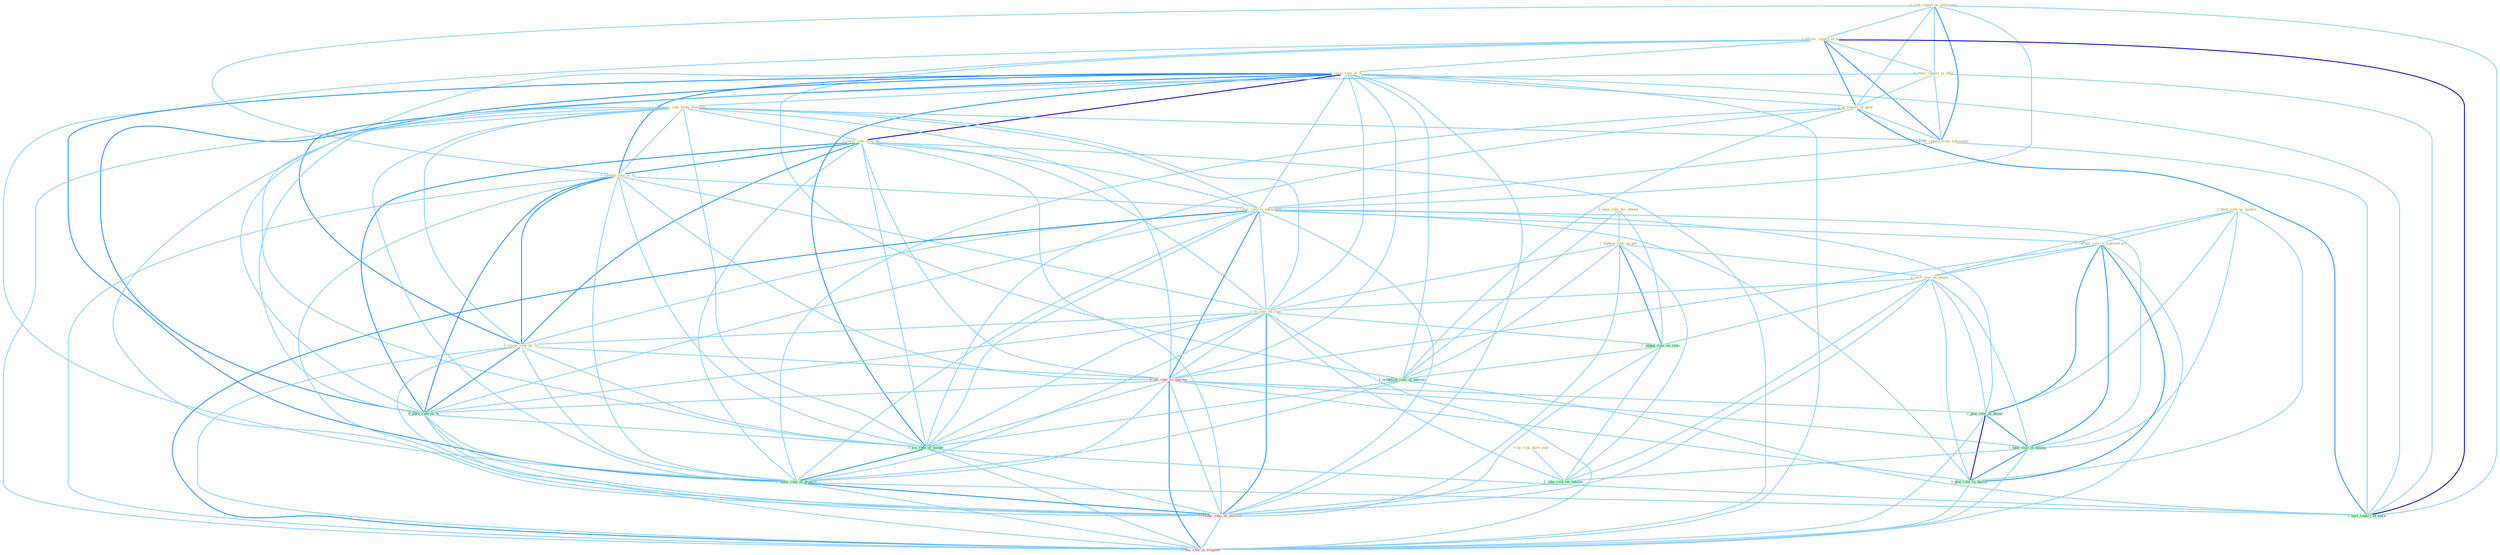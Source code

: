 Graph G{ 
    node
    [shape=polygon,style=filled,width=.5,height=.06,color="#BDFCC9",fixedsize=true,fontsize=4,
    fontcolor="#2f4f4f"];
    {node
    [color="#ffffe0", fontcolor="#8b7d6b"] "1_told_report_at_entitynam " "1_follow_report_of_earn " "0_be_risk_dure_year " "1_carri_rate_of_% " "0_rais_rate_from_yearnum " "0_carri_rate_with_% " "0_steer_report_to_offic " "0_reckon_rate_at_% " "1_ar_report_of_gene " "0_have_rule_for_attend " "1_follow_report_from_entitynam " "1_tighten_rule_on_gift " "1_back_role_as_mediat " "1_relax_rate_in_entitynam " "1_curtail_role_in_subcontract " "0_serv_role_on_bench " "1_is_rate_on_loan " "0_lower_rate_by_% "}
{node [color="#fff0f5", fontcolor="#b22222"] "0_pai_rate_in_quarter " "1_reduc_rate_on_million " "0_eas_rate_in_respons "}
edge [color="#B0E2FF"];

	"1_told_report_at_entitynam " -- "1_follow_report_of_earn " [w="1", color="#87cefa" ];
	"1_told_report_at_entitynam " -- "0_steer_report_to_offic " [w="1", color="#87cefa" ];
	"1_told_report_at_entitynam " -- "0_reckon_rate_at_% " [w="1", color="#87cefa" ];
	"1_told_report_at_entitynam " -- "1_ar_report_of_gene " [w="1", color="#87cefa" ];
	"1_told_report_at_entitynam " -- "1_follow_report_from_entitynam " [w="2", color="#1e90ff" , len=0.8];
	"1_told_report_at_entitynam " -- "1_relax_rate_in_entitynam " [w="1", color="#87cefa" ];
	"1_told_report_at_entitynam " -- "1_hurt_report_of_earn " [w="1", color="#87cefa" ];
	"1_follow_report_of_earn " -- "1_carri_rate_of_% " [w="1", color="#87cefa" ];
	"1_follow_report_of_earn " -- "0_steer_report_to_offic " [w="1", color="#87cefa" ];
	"1_follow_report_of_earn " -- "1_ar_report_of_gene " [w="2", color="#1e90ff" , len=0.8];
	"1_follow_report_of_earn " -- "1_follow_report_from_entitynam " [w="2", color="#1e90ff" , len=0.8];
	"1_follow_report_of_earn " -- "1_establish_rule_of_immun " [w="1", color="#87cefa" ];
	"1_follow_report_of_earn " -- "1_wa_rate_of_month " [w="1", color="#87cefa" ];
	"1_follow_report_of_earn " -- "1_reduc_rate_of_growth " [w="1", color="#87cefa" ];
	"1_follow_report_of_earn " -- "1_hurt_report_of_earn " [w="3", color="#0000cd" , len=0.6];
	"0_be_risk_dure_year " -- "1_take_risk_on_outcom " [w="1", color="#87cefa" ];
	"1_carri_rate_of_% " -- "0_rais_rate_from_yearnum " [w="1", color="#87cefa" ];
	"1_carri_rate_of_% " -- "0_carri_rate_with_% " [w="3", color="#0000cd" , len=0.6];
	"1_carri_rate_of_% " -- "0_reckon_rate_at_% " [w="2", color="#1e90ff" , len=0.8];
	"1_carri_rate_of_% " -- "1_ar_report_of_gene " [w="1", color="#87cefa" ];
	"1_carri_rate_of_% " -- "1_relax_rate_in_entitynam " [w="1", color="#87cefa" ];
	"1_carri_rate_of_% " -- "1_is_rate_on_loan " [w="1", color="#87cefa" ];
	"1_carri_rate_of_% " -- "0_lower_rate_by_% " [w="2", color="#1e90ff" , len=0.8];
	"1_carri_rate_of_% " -- "0_pai_rate_in_quarter " [w="1", color="#87cefa" ];
	"1_carri_rate_of_% " -- "0_push_rate_to_% " [w="2", color="#1e90ff" , len=0.8];
	"1_carri_rate_of_% " -- "1_establish_rule_of_immun " [w="1", color="#87cefa" ];
	"1_carri_rate_of_% " -- "1_wa_rate_of_month " [w="2", color="#1e90ff" , len=0.8];
	"1_carri_rate_of_% " -- "1_reduc_rate_of_growth " [w="2", color="#1e90ff" , len=0.8];
	"1_carri_rate_of_% " -- "1_reduc_rate_on_million " [w="1", color="#87cefa" ];
	"1_carri_rate_of_% " -- "1_hurt_report_of_earn " [w="1", color="#87cefa" ];
	"1_carri_rate_of_% " -- "0_eas_rate_in_respons " [w="1", color="#87cefa" ];
	"0_rais_rate_from_yearnum " -- "0_carri_rate_with_% " [w="1", color="#87cefa" ];
	"0_rais_rate_from_yearnum " -- "0_reckon_rate_at_% " [w="1", color="#87cefa" ];
	"0_rais_rate_from_yearnum " -- "1_follow_report_from_entitynam " [w="1", color="#87cefa" ];
	"0_rais_rate_from_yearnum " -- "1_relax_rate_in_entitynam " [w="1", color="#87cefa" ];
	"0_rais_rate_from_yearnum " -- "1_is_rate_on_loan " [w="1", color="#87cefa" ];
	"0_rais_rate_from_yearnum " -- "0_lower_rate_by_% " [w="1", color="#87cefa" ];
	"0_rais_rate_from_yearnum " -- "0_pai_rate_in_quarter " [w="1", color="#87cefa" ];
	"0_rais_rate_from_yearnum " -- "0_push_rate_to_% " [w="1", color="#87cefa" ];
	"0_rais_rate_from_yearnum " -- "1_wa_rate_of_month " [w="1", color="#87cefa" ];
	"0_rais_rate_from_yearnum " -- "1_reduc_rate_of_growth " [w="1", color="#87cefa" ];
	"0_rais_rate_from_yearnum " -- "1_reduc_rate_on_million " [w="1", color="#87cefa" ];
	"0_rais_rate_from_yearnum " -- "0_eas_rate_in_respons " [w="1", color="#87cefa" ];
	"0_carri_rate_with_% " -- "0_reckon_rate_at_% " [w="2", color="#1e90ff" , len=0.8];
	"0_carri_rate_with_% " -- "1_relax_rate_in_entitynam " [w="1", color="#87cefa" ];
	"0_carri_rate_with_% " -- "1_is_rate_on_loan " [w="1", color="#87cefa" ];
	"0_carri_rate_with_% " -- "0_lower_rate_by_% " [w="2", color="#1e90ff" , len=0.8];
	"0_carri_rate_with_% " -- "0_pai_rate_in_quarter " [w="1", color="#87cefa" ];
	"0_carri_rate_with_% " -- "0_push_rate_to_% " [w="2", color="#1e90ff" , len=0.8];
	"0_carri_rate_with_% " -- "1_wa_rate_of_month " [w="1", color="#87cefa" ];
	"0_carri_rate_with_% " -- "1_reduc_rate_of_growth " [w="1", color="#87cefa" ];
	"0_carri_rate_with_% " -- "1_reduc_rate_on_million " [w="1", color="#87cefa" ];
	"0_carri_rate_with_% " -- "0_eas_rate_in_respons " [w="1", color="#87cefa" ];
	"0_steer_report_to_offic " -- "1_ar_report_of_gene " [w="1", color="#87cefa" ];
	"0_steer_report_to_offic " -- "1_follow_report_from_entitynam " [w="1", color="#87cefa" ];
	"0_steer_report_to_offic " -- "0_push_rate_to_% " [w="1", color="#87cefa" ];
	"0_steer_report_to_offic " -- "1_hurt_report_of_earn " [w="1", color="#87cefa" ];
	"0_reckon_rate_at_% " -- "1_relax_rate_in_entitynam " [w="1", color="#87cefa" ];
	"0_reckon_rate_at_% " -- "1_is_rate_on_loan " [w="1", color="#87cefa" ];
	"0_reckon_rate_at_% " -- "0_lower_rate_by_% " [w="2", color="#1e90ff" , len=0.8];
	"0_reckon_rate_at_% " -- "0_pai_rate_in_quarter " [w="1", color="#87cefa" ];
	"0_reckon_rate_at_% " -- "0_push_rate_to_% " [w="2", color="#1e90ff" , len=0.8];
	"0_reckon_rate_at_% " -- "1_wa_rate_of_month " [w="1", color="#87cefa" ];
	"0_reckon_rate_at_% " -- "1_reduc_rate_of_growth " [w="1", color="#87cefa" ];
	"0_reckon_rate_at_% " -- "1_reduc_rate_on_million " [w="1", color="#87cefa" ];
	"0_reckon_rate_at_% " -- "0_eas_rate_in_respons " [w="1", color="#87cefa" ];
	"1_ar_report_of_gene " -- "1_follow_report_from_entitynam " [w="1", color="#87cefa" ];
	"1_ar_report_of_gene " -- "1_establish_rule_of_immun " [w="1", color="#87cefa" ];
	"1_ar_report_of_gene " -- "1_wa_rate_of_month " [w="1", color="#87cefa" ];
	"1_ar_report_of_gene " -- "1_reduc_rate_of_growth " [w="1", color="#87cefa" ];
	"1_ar_report_of_gene " -- "1_hurt_report_of_earn " [w="2", color="#1e90ff" , len=0.8];
	"0_have_rule_for_attend " -- "1_tighten_rule_on_gift " [w="1", color="#87cefa" ];
	"0_have_rule_for_attend " -- "1_impos_rule_on_state " [w="1", color="#87cefa" ];
	"0_have_rule_for_attend " -- "1_establish_rule_of_immun " [w="1", color="#87cefa" ];
	"1_follow_report_from_entitynam " -- "1_relax_rate_in_entitynam " [w="1", color="#87cefa" ];
	"1_follow_report_from_entitynam " -- "1_hurt_report_of_earn " [w="1", color="#87cefa" ];
	"1_tighten_rule_on_gift " -- "0_serv_role_on_bench " [w="1", color="#87cefa" ];
	"1_tighten_rule_on_gift " -- "1_is_rate_on_loan " [w="1", color="#87cefa" ];
	"1_tighten_rule_on_gift " -- "1_impos_rule_on_state " [w="2", color="#1e90ff" , len=0.8];
	"1_tighten_rule_on_gift " -- "1_take_risk_on_outcom " [w="1", color="#87cefa" ];
	"1_tighten_rule_on_gift " -- "1_establish_rule_of_immun " [w="1", color="#87cefa" ];
	"1_tighten_rule_on_gift " -- "1_reduc_rate_on_million " [w="1", color="#87cefa" ];
	"1_back_role_as_mediat " -- "1_curtail_role_in_subcontract " [w="1", color="#87cefa" ];
	"1_back_role_as_mediat " -- "0_serv_role_on_bench " [w="1", color="#87cefa" ];
	"1_back_role_as_mediat " -- "1_plai_role_in_decad " [w="1", color="#87cefa" ];
	"1_back_role_as_mediat " -- "1_take_role_in_manag " [w="1", color="#87cefa" ];
	"1_back_role_as_mediat " -- "1_plai_role_in_declin " [w="1", color="#87cefa" ];
	"1_relax_rate_in_entitynam " -- "1_curtail_role_in_subcontract " [w="1", color="#87cefa" ];
	"1_relax_rate_in_entitynam " -- "1_is_rate_on_loan " [w="1", color="#87cefa" ];
	"1_relax_rate_in_entitynam " -- "0_lower_rate_by_% " [w="1", color="#87cefa" ];
	"1_relax_rate_in_entitynam " -- "0_pai_rate_in_quarter " [w="2", color="#1e90ff" , len=0.8];
	"1_relax_rate_in_entitynam " -- "0_push_rate_to_% " [w="1", color="#87cefa" ];
	"1_relax_rate_in_entitynam " -- "1_plai_role_in_decad " [w="1", color="#87cefa" ];
	"1_relax_rate_in_entitynam " -- "1_take_role_in_manag " [w="1", color="#87cefa" ];
	"1_relax_rate_in_entitynam " -- "1_plai_role_in_declin " [w="1", color="#87cefa" ];
	"1_relax_rate_in_entitynam " -- "1_wa_rate_of_month " [w="1", color="#87cefa" ];
	"1_relax_rate_in_entitynam " -- "1_reduc_rate_of_growth " [w="1", color="#87cefa" ];
	"1_relax_rate_in_entitynam " -- "1_reduc_rate_on_million " [w="1", color="#87cefa" ];
	"1_relax_rate_in_entitynam " -- "0_eas_rate_in_respons " [w="2", color="#1e90ff" , len=0.8];
	"1_curtail_role_in_subcontract " -- "0_serv_role_on_bench " [w="1", color="#87cefa" ];
	"1_curtail_role_in_subcontract " -- "0_pai_rate_in_quarter " [w="1", color="#87cefa" ];
	"1_curtail_role_in_subcontract " -- "1_plai_role_in_decad " [w="2", color="#1e90ff" , len=0.8];
	"1_curtail_role_in_subcontract " -- "1_take_role_in_manag " [w="2", color="#1e90ff" , len=0.8];
	"1_curtail_role_in_subcontract " -- "1_plai_role_in_declin " [w="2", color="#1e90ff" , len=0.8];
	"1_curtail_role_in_subcontract " -- "0_eas_rate_in_respons " [w="1", color="#87cefa" ];
	"0_serv_role_on_bench " -- "1_is_rate_on_loan " [w="1", color="#87cefa" ];
	"0_serv_role_on_bench " -- "1_impos_rule_on_state " [w="1", color="#87cefa" ];
	"0_serv_role_on_bench " -- "1_plai_role_in_decad " [w="1", color="#87cefa" ];
	"0_serv_role_on_bench " -- "1_take_role_in_manag " [w="1", color="#87cefa" ];
	"0_serv_role_on_bench " -- "1_take_risk_on_outcom " [w="1", color="#87cefa" ];
	"0_serv_role_on_bench " -- "1_plai_role_in_declin " [w="1", color="#87cefa" ];
	"0_serv_role_on_bench " -- "1_reduc_rate_on_million " [w="1", color="#87cefa" ];
	"1_is_rate_on_loan " -- "0_lower_rate_by_% " [w="1", color="#87cefa" ];
	"1_is_rate_on_loan " -- "1_impos_rule_on_state " [w="1", color="#87cefa" ];
	"1_is_rate_on_loan " -- "0_pai_rate_in_quarter " [w="1", color="#87cefa" ];
	"1_is_rate_on_loan " -- "0_push_rate_to_% " [w="1", color="#87cefa" ];
	"1_is_rate_on_loan " -- "1_take_risk_on_outcom " [w="1", color="#87cefa" ];
	"1_is_rate_on_loan " -- "1_wa_rate_of_month " [w="1", color="#87cefa" ];
	"1_is_rate_on_loan " -- "1_reduc_rate_of_growth " [w="1", color="#87cefa" ];
	"1_is_rate_on_loan " -- "1_reduc_rate_on_million " [w="2", color="#1e90ff" , len=0.8];
	"1_is_rate_on_loan " -- "0_eas_rate_in_respons " [w="1", color="#87cefa" ];
	"0_lower_rate_by_% " -- "0_pai_rate_in_quarter " [w="1", color="#87cefa" ];
	"0_lower_rate_by_% " -- "0_push_rate_to_% " [w="2", color="#1e90ff" , len=0.8];
	"0_lower_rate_by_% " -- "1_wa_rate_of_month " [w="1", color="#87cefa" ];
	"0_lower_rate_by_% " -- "1_reduc_rate_of_growth " [w="1", color="#87cefa" ];
	"0_lower_rate_by_% " -- "1_reduc_rate_on_million " [w="1", color="#87cefa" ];
	"0_lower_rate_by_% " -- "0_eas_rate_in_respons " [w="1", color="#87cefa" ];
	"1_impos_rule_on_state " -- "1_take_risk_on_outcom " [w="1", color="#87cefa" ];
	"1_impos_rule_on_state " -- "1_establish_rule_of_immun " [w="1", color="#87cefa" ];
	"1_impos_rule_on_state " -- "1_reduc_rate_on_million " [w="1", color="#87cefa" ];
	"0_pai_rate_in_quarter " -- "0_push_rate_to_% " [w="1", color="#87cefa" ];
	"0_pai_rate_in_quarter " -- "1_plai_role_in_decad " [w="1", color="#87cefa" ];
	"0_pai_rate_in_quarter " -- "1_take_role_in_manag " [w="1", color="#87cefa" ];
	"0_pai_rate_in_quarter " -- "1_plai_role_in_declin " [w="1", color="#87cefa" ];
	"0_pai_rate_in_quarter " -- "1_wa_rate_of_month " [w="1", color="#87cefa" ];
	"0_pai_rate_in_quarter " -- "1_reduc_rate_of_growth " [w="1", color="#87cefa" ];
	"0_pai_rate_in_quarter " -- "1_reduc_rate_on_million " [w="1", color="#87cefa" ];
	"0_pai_rate_in_quarter " -- "0_eas_rate_in_respons " [w="2", color="#1e90ff" , len=0.8];
	"0_push_rate_to_% " -- "1_wa_rate_of_month " [w="1", color="#87cefa" ];
	"0_push_rate_to_% " -- "1_reduc_rate_of_growth " [w="1", color="#87cefa" ];
	"0_push_rate_to_% " -- "1_reduc_rate_on_million " [w="1", color="#87cefa" ];
	"0_push_rate_to_% " -- "0_eas_rate_in_respons " [w="1", color="#87cefa" ];
	"1_plai_role_in_decad " -- "1_take_role_in_manag " [w="2", color="#1e90ff" , len=0.8];
	"1_plai_role_in_decad " -- "1_plai_role_in_declin " [w="3", color="#0000cd" , len=0.6];
	"1_plai_role_in_decad " -- "0_eas_rate_in_respons " [w="1", color="#87cefa" ];
	"1_take_role_in_manag " -- "1_take_risk_on_outcom " [w="1", color="#87cefa" ];
	"1_take_role_in_manag " -- "1_plai_role_in_declin " [w="2", color="#1e90ff" , len=0.8];
	"1_take_role_in_manag " -- "0_eas_rate_in_respons " [w="1", color="#87cefa" ];
	"1_take_risk_on_outcom " -- "1_reduc_rate_on_million " [w="1", color="#87cefa" ];
	"1_establish_rule_of_immun " -- "1_wa_rate_of_month " [w="1", color="#87cefa" ];
	"1_establish_rule_of_immun " -- "1_reduc_rate_of_growth " [w="1", color="#87cefa" ];
	"1_establish_rule_of_immun " -- "1_hurt_report_of_earn " [w="1", color="#87cefa" ];
	"1_plai_role_in_declin " -- "0_eas_rate_in_respons " [w="1", color="#87cefa" ];
	"1_wa_rate_of_month " -- "1_reduc_rate_of_growth " [w="2", color="#1e90ff" , len=0.8];
	"1_wa_rate_of_month " -- "1_reduc_rate_on_million " [w="1", color="#87cefa" ];
	"1_wa_rate_of_month " -- "1_hurt_report_of_earn " [w="1", color="#87cefa" ];
	"1_wa_rate_of_month " -- "0_eas_rate_in_respons " [w="1", color="#87cefa" ];
	"1_reduc_rate_of_growth " -- "1_reduc_rate_on_million " [w="2", color="#1e90ff" , len=0.8];
	"1_reduc_rate_of_growth " -- "1_hurt_report_of_earn " [w="1", color="#87cefa" ];
	"1_reduc_rate_of_growth " -- "0_eas_rate_in_respons " [w="1", color="#87cefa" ];
	"1_reduc_rate_on_million " -- "0_eas_rate_in_respons " [w="1", color="#87cefa" ];
}